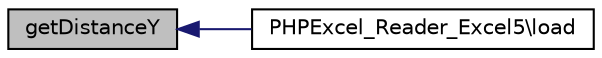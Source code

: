 digraph "getDistanceY"
{
  edge [fontname="Helvetica",fontsize="10",labelfontname="Helvetica",labelfontsize="10"];
  node [fontname="Helvetica",fontsize="10",shape=record];
  rankdir="LR";
  Node6 [label="getDistanceY",height=0.2,width=0.4,color="black", fillcolor="grey75", style="filled", fontcolor="black"];
  Node6 -> Node7 [dir="back",color="midnightblue",fontsize="10",style="solid",fontname="Helvetica"];
  Node7 [label="PHPExcel_Reader_Excel5\\load",height=0.2,width=0.4,color="black", fillcolor="white", style="filled",URL="$class_p_h_p_excel___reader___excel5.html#a138b94503ca4c44b510190c29d4f16fe"];
}
